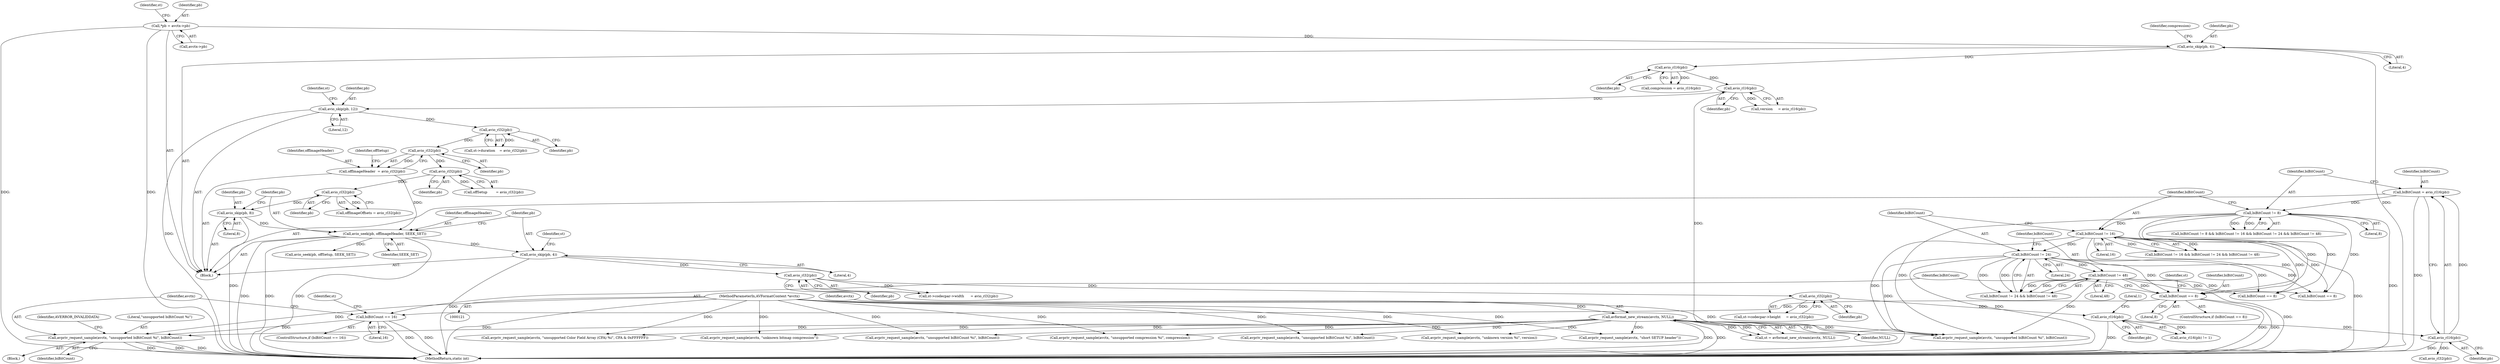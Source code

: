 digraph "0_FFmpeg_7e80b63ecd259d69d383623e75b318bf2bd491f6@pointer" {
"1000582" [label="(Call,avpriv_request_sample(avctx, \"unsupported biBitCount %i\", biBitCount))"];
"1000144" [label="(Call,avformat_new_stream(avctx, NULL))"];
"1000122" [label="(MethodParameterIn,AVFormatContext *avctx)"];
"1000569" [label="(Call,biBitCount == 16)"];
"1000556" [label="(Call,biBitCount == 8)"];
"1000264" [label="(Call,biBitCount != 24)"];
"1000260" [label="(Call,biBitCount != 16)"];
"1000256" [label="(Call,biBitCount != 8)"];
"1000250" [label="(Call,biBitCount = avio_rl16(pb))"];
"1000252" [label="(Call,avio_rl16(pb))"];
"1000245" [label="(Call,avio_rl16(pb))"];
"1000241" [label="(Call,avio_rl32(pb))"];
"1000233" [label="(Call,avio_rl32(pb))"];
"1000224" [label="(Call,avio_skip(pb, 4))"];
"1000220" [label="(Call,avio_seek(pb, offImageHeader, SEEK_SET))"];
"1000217" [label="(Call,avio_skip(pb, 8))"];
"1000215" [label="(Call,avio_rl32(pb))"];
"1000211" [label="(Call,avio_rl32(pb))"];
"1000207" [label="(Call,avio_rl32(pb))"];
"1000203" [label="(Call,avio_rl32(pb))"];
"1000196" [label="(Call,avio_skip(pb, 12))"];
"1000183" [label="(Call,avio_rl16(pb))"];
"1000179" [label="(Call,avio_rl16(pb))"];
"1000174" [label="(Call,avio_skip(pb, 4))"];
"1000125" [label="(Call,*pb = avctx->pb)"];
"1000205" [label="(Call,offImageHeader  = avio_rl32(pb))"];
"1000267" [label="(Call,biBitCount != 48)"];
"1000265" [label="(Identifier,biBitCount)"];
"1000199" [label="(Call,st->duration    = avio_rl32(pb))"];
"1000235" [label="(Call,st->codecpar->height     = avio_rl32(pb))"];
"1000197" [label="(Identifier,pb)"];
"1000180" [label="(Identifier,pb)"];
"1000127" [label="(Call,avctx->pb)"];
"1000207" [label="(Call,avio_rl32(pb))"];
"1000230" [label="(Identifier,st)"];
"1000582" [label="(Call,avpriv_request_sample(avctx, \"unsupported biBitCount %i\", biBitCount))"];
"1000555" [label="(ControlStructure,if (biBitCount == 8))"];
"1000176" [label="(Literal,4)"];
"1000635" [label="(Call,avpriv_request_sample(avctx, \"unsupported compression %i\", compression))"];
"1000568" [label="(ControlStructure,if (biBitCount == 16))"];
"1000485" [label="(Call,biBitCount == 8)"];
"1000175" [label="(Identifier,pb)"];
"1000218" [label="(Identifier,pb)"];
"1000271" [label="(Call,avpriv_request_sample(avctx, \"unsupported biBitCount %i\", biBitCount))"];
"1000122" [label="(MethodParameterIn,AVFormatContext *avctx)"];
"1000226" [label="(Literal,4)"];
"1000206" [label="(Identifier,offImageHeader)"];
"1000591" [label="(Call,biBitCount == 8)"];
"1000625" [label="(Call,avpriv_request_sample(avctx, \"unsupported Color Field Array (CFA) %i\", CFA & 0xFFFFFF))"];
"1000125" [label="(Call,*pb = avctx->pb)"];
"1000204" [label="(Identifier,pb)"];
"1000583" [label="(Identifier,avctx)"];
"1000179" [label="(Call,avio_rl16(pb))"];
"1000587" [label="(Identifier,AVERROR_INVALIDDATA)"];
"1000144" [label="(Call,avformat_new_stream(avctx, NULL))"];
"1000266" [label="(Literal,24)"];
"1000569" [label="(Call,biBitCount == 16)"];
"1000212" [label="(Identifier,pb)"];
"1000205" [label="(Call,offImageHeader  = avio_rl32(pb))"];
"1000174" [label="(Call,avio_skip(pb, 4))"];
"1000256" [label="(Call,biBitCount != 8)"];
"1000253" [label="(Identifier,pb)"];
"1000311" [label="(Call,avio_seek(pb, offSetup, SEEK_SET))"];
"1000178" [label="(Identifier,compression)"];
"1000255" [label="(Call,biBitCount != 8 && biBitCount != 16 && biBitCount != 24 && biBitCount != 48)"];
"1000774" [label="(MethodReturn,static int)"];
"1000581" [label="(Block,)"];
"1000227" [label="(Call,st->codecpar->width      = avio_rl32(pb))"];
"1000216" [label="(Identifier,pb)"];
"1000246" [label="(Identifier,pb)"];
"1000224" [label="(Call,avio_skip(pb, 4))"];
"1000222" [label="(Identifier,offImageHeader)"];
"1000259" [label="(Call,biBitCount != 16 && biBitCount != 24 && biBitCount != 48)"];
"1000217" [label="(Call,avio_skip(pb, 8))"];
"1000617" [label="(Call,avpriv_request_sample(avctx, \"unsupported biBitCount %i\", biBitCount))"];
"1000201" [label="(Identifier,st)"];
"1000234" [label="(Identifier,pb)"];
"1000209" [label="(Call,offSetup        = avio_rl32(pb))"];
"1000143" [label="(Identifier,st)"];
"1000126" [label="(Identifier,pb)"];
"1000268" [label="(Identifier,biBitCount)"];
"1000571" [label="(Literal,16)"];
"1000184" [label="(Identifier,pb)"];
"1000142" [label="(Call,st = avformat_new_stream(avctx, NULL))"];
"1000244" [label="(Call,avio_rl16(pb) != 1)"];
"1000221" [label="(Identifier,pb)"];
"1000264" [label="(Call,biBitCount != 24)"];
"1000537" [label="(Call,avpriv_request_sample(avctx, \"unsupported biBitCount %i\", biBitCount))"];
"1000585" [label="(Identifier,biBitCount)"];
"1000570" [label="(Identifier,biBitCount)"];
"1000190" [label="(Call,avpriv_request_sample(avctx, \"unknown version %i\", version))"];
"1000208" [label="(Identifier,pb)"];
"1000257" [label="(Identifier,biBitCount)"];
"1000211" [label="(Call,avio_rl32(pb))"];
"1000263" [label="(Call,biBitCount != 24 && biBitCount != 48)"];
"1000241" [label="(Call,avio_rl32(pb))"];
"1000198" [label="(Literal,12)"];
"1000183" [label="(Call,avio_rl16(pb))"];
"1000210" [label="(Identifier,offSetup)"];
"1000334" [label="(Call,avpriv_request_sample(avctx, \"short SETUP header\"))"];
"1000576" [label="(Identifier,st)"];
"1000203" [label="(Call,avio_rl32(pb))"];
"1000252" [label="(Call,avio_rl16(pb))"];
"1000233" [label="(Call,avio_rl32(pb))"];
"1000177" [label="(Call,compression = avio_rl16(pb))"];
"1000584" [label="(Literal,\"unsupported biBitCount %i\")"];
"1000146" [label="(Identifier,NULL)"];
"1000556" [label="(Call,biBitCount == 8)"];
"1000558" [label="(Literal,8)"];
"1000247" [label="(Literal,1)"];
"1000563" [label="(Identifier,st)"];
"1000220" [label="(Call,avio_seek(pb, offImageHeader, SEEK_SET))"];
"1000219" [label="(Literal,8)"];
"1000145" [label="(Identifier,avctx)"];
"1000267" [label="(Call,biBitCount != 48)"];
"1000223" [label="(Identifier,SEEK_SET)"];
"1000303" [label="(Call,avpriv_request_sample(avctx, \"unknown bitmap compression\"))"];
"1000278" [label="(Call,avio_rl32(pb))"];
"1000242" [label="(Identifier,pb)"];
"1000557" [label="(Identifier,biBitCount)"];
"1000251" [label="(Identifier,biBitCount)"];
"1000196" [label="(Call,avio_skip(pb, 12))"];
"1000225" [label="(Identifier,pb)"];
"1000213" [label="(Call,offImageOffsets = avio_rl32(pb))"];
"1000258" [label="(Literal,8)"];
"1000123" [label="(Block,)"];
"1000260" [label="(Call,biBitCount != 16)"];
"1000262" [label="(Literal,16)"];
"1000269" [label="(Literal,48)"];
"1000261" [label="(Identifier,biBitCount)"];
"1000181" [label="(Call,version     = avio_rl16(pb))"];
"1000245" [label="(Call,avio_rl16(pb))"];
"1000250" [label="(Call,biBitCount = avio_rl16(pb))"];
"1000215" [label="(Call,avio_rl32(pb))"];
"1000582" -> "1000581"  [label="AST: "];
"1000582" -> "1000585"  [label="CFG: "];
"1000583" -> "1000582"  [label="AST: "];
"1000584" -> "1000582"  [label="AST: "];
"1000585" -> "1000582"  [label="AST: "];
"1000587" -> "1000582"  [label="CFG: "];
"1000582" -> "1000774"  [label="DDG: "];
"1000582" -> "1000774"  [label="DDG: "];
"1000582" -> "1000774"  [label="DDG: "];
"1000144" -> "1000582"  [label="DDG: "];
"1000122" -> "1000582"  [label="DDG: "];
"1000569" -> "1000582"  [label="DDG: "];
"1000144" -> "1000142"  [label="AST: "];
"1000144" -> "1000146"  [label="CFG: "];
"1000145" -> "1000144"  [label="AST: "];
"1000146" -> "1000144"  [label="AST: "];
"1000142" -> "1000144"  [label="CFG: "];
"1000144" -> "1000774"  [label="DDG: "];
"1000144" -> "1000774"  [label="DDG: "];
"1000144" -> "1000142"  [label="DDG: "];
"1000144" -> "1000142"  [label="DDG: "];
"1000122" -> "1000144"  [label="DDG: "];
"1000144" -> "1000190"  [label="DDG: "];
"1000144" -> "1000271"  [label="DDG: "];
"1000144" -> "1000303"  [label="DDG: "];
"1000144" -> "1000334"  [label="DDG: "];
"1000144" -> "1000537"  [label="DDG: "];
"1000144" -> "1000617"  [label="DDG: "];
"1000144" -> "1000625"  [label="DDG: "];
"1000144" -> "1000635"  [label="DDG: "];
"1000122" -> "1000121"  [label="AST: "];
"1000122" -> "1000774"  [label="DDG: "];
"1000122" -> "1000190"  [label="DDG: "];
"1000122" -> "1000271"  [label="DDG: "];
"1000122" -> "1000303"  [label="DDG: "];
"1000122" -> "1000334"  [label="DDG: "];
"1000122" -> "1000537"  [label="DDG: "];
"1000122" -> "1000617"  [label="DDG: "];
"1000122" -> "1000625"  [label="DDG: "];
"1000122" -> "1000635"  [label="DDG: "];
"1000569" -> "1000568"  [label="AST: "];
"1000569" -> "1000571"  [label="CFG: "];
"1000570" -> "1000569"  [label="AST: "];
"1000571" -> "1000569"  [label="AST: "];
"1000576" -> "1000569"  [label="CFG: "];
"1000583" -> "1000569"  [label="CFG: "];
"1000569" -> "1000774"  [label="DDG: "];
"1000569" -> "1000774"  [label="DDG: "];
"1000556" -> "1000569"  [label="DDG: "];
"1000556" -> "1000555"  [label="AST: "];
"1000556" -> "1000558"  [label="CFG: "];
"1000557" -> "1000556"  [label="AST: "];
"1000558" -> "1000556"  [label="AST: "];
"1000563" -> "1000556"  [label="CFG: "];
"1000570" -> "1000556"  [label="CFG: "];
"1000556" -> "1000774"  [label="DDG: "];
"1000556" -> "1000774"  [label="DDG: "];
"1000264" -> "1000556"  [label="DDG: "];
"1000267" -> "1000556"  [label="DDG: "];
"1000256" -> "1000556"  [label="DDG: "];
"1000260" -> "1000556"  [label="DDG: "];
"1000264" -> "1000263"  [label="AST: "];
"1000264" -> "1000266"  [label="CFG: "];
"1000265" -> "1000264"  [label="AST: "];
"1000266" -> "1000264"  [label="AST: "];
"1000268" -> "1000264"  [label="CFG: "];
"1000263" -> "1000264"  [label="CFG: "];
"1000264" -> "1000774"  [label="DDG: "];
"1000264" -> "1000263"  [label="DDG: "];
"1000264" -> "1000263"  [label="DDG: "];
"1000260" -> "1000264"  [label="DDG: "];
"1000264" -> "1000267"  [label="DDG: "];
"1000264" -> "1000271"  [label="DDG: "];
"1000264" -> "1000485"  [label="DDG: "];
"1000264" -> "1000591"  [label="DDG: "];
"1000260" -> "1000259"  [label="AST: "];
"1000260" -> "1000262"  [label="CFG: "];
"1000261" -> "1000260"  [label="AST: "];
"1000262" -> "1000260"  [label="AST: "];
"1000265" -> "1000260"  [label="CFG: "];
"1000259" -> "1000260"  [label="CFG: "];
"1000260" -> "1000774"  [label="DDG: "];
"1000260" -> "1000259"  [label="DDG: "];
"1000260" -> "1000259"  [label="DDG: "];
"1000256" -> "1000260"  [label="DDG: "];
"1000260" -> "1000271"  [label="DDG: "];
"1000260" -> "1000485"  [label="DDG: "];
"1000260" -> "1000591"  [label="DDG: "];
"1000256" -> "1000255"  [label="AST: "];
"1000256" -> "1000258"  [label="CFG: "];
"1000257" -> "1000256"  [label="AST: "];
"1000258" -> "1000256"  [label="AST: "];
"1000261" -> "1000256"  [label="CFG: "];
"1000255" -> "1000256"  [label="CFG: "];
"1000256" -> "1000774"  [label="DDG: "];
"1000256" -> "1000255"  [label="DDG: "];
"1000256" -> "1000255"  [label="DDG: "];
"1000250" -> "1000256"  [label="DDG: "];
"1000256" -> "1000271"  [label="DDG: "];
"1000256" -> "1000485"  [label="DDG: "];
"1000256" -> "1000591"  [label="DDG: "];
"1000250" -> "1000123"  [label="AST: "];
"1000250" -> "1000252"  [label="CFG: "];
"1000251" -> "1000250"  [label="AST: "];
"1000252" -> "1000250"  [label="AST: "];
"1000257" -> "1000250"  [label="CFG: "];
"1000250" -> "1000774"  [label="DDG: "];
"1000252" -> "1000250"  [label="DDG: "];
"1000252" -> "1000253"  [label="CFG: "];
"1000253" -> "1000252"  [label="AST: "];
"1000252" -> "1000774"  [label="DDG: "];
"1000245" -> "1000252"  [label="DDG: "];
"1000252" -> "1000278"  [label="DDG: "];
"1000245" -> "1000244"  [label="AST: "];
"1000245" -> "1000246"  [label="CFG: "];
"1000246" -> "1000245"  [label="AST: "];
"1000247" -> "1000245"  [label="CFG: "];
"1000245" -> "1000774"  [label="DDG: "];
"1000245" -> "1000244"  [label="DDG: "];
"1000241" -> "1000245"  [label="DDG: "];
"1000241" -> "1000235"  [label="AST: "];
"1000241" -> "1000242"  [label="CFG: "];
"1000242" -> "1000241"  [label="AST: "];
"1000235" -> "1000241"  [label="CFG: "];
"1000241" -> "1000235"  [label="DDG: "];
"1000233" -> "1000241"  [label="DDG: "];
"1000233" -> "1000227"  [label="AST: "];
"1000233" -> "1000234"  [label="CFG: "];
"1000234" -> "1000233"  [label="AST: "];
"1000227" -> "1000233"  [label="CFG: "];
"1000233" -> "1000227"  [label="DDG: "];
"1000224" -> "1000233"  [label="DDG: "];
"1000224" -> "1000123"  [label="AST: "];
"1000224" -> "1000226"  [label="CFG: "];
"1000225" -> "1000224"  [label="AST: "];
"1000226" -> "1000224"  [label="AST: "];
"1000230" -> "1000224"  [label="CFG: "];
"1000224" -> "1000774"  [label="DDG: "];
"1000220" -> "1000224"  [label="DDG: "];
"1000220" -> "1000123"  [label="AST: "];
"1000220" -> "1000223"  [label="CFG: "];
"1000221" -> "1000220"  [label="AST: "];
"1000222" -> "1000220"  [label="AST: "];
"1000223" -> "1000220"  [label="AST: "];
"1000225" -> "1000220"  [label="CFG: "];
"1000220" -> "1000774"  [label="DDG: "];
"1000220" -> "1000774"  [label="DDG: "];
"1000220" -> "1000774"  [label="DDG: "];
"1000217" -> "1000220"  [label="DDG: "];
"1000205" -> "1000220"  [label="DDG: "];
"1000220" -> "1000311"  [label="DDG: "];
"1000217" -> "1000123"  [label="AST: "];
"1000217" -> "1000219"  [label="CFG: "];
"1000218" -> "1000217"  [label="AST: "];
"1000219" -> "1000217"  [label="AST: "];
"1000221" -> "1000217"  [label="CFG: "];
"1000217" -> "1000774"  [label="DDG: "];
"1000215" -> "1000217"  [label="DDG: "];
"1000215" -> "1000213"  [label="AST: "];
"1000215" -> "1000216"  [label="CFG: "];
"1000216" -> "1000215"  [label="AST: "];
"1000213" -> "1000215"  [label="CFG: "];
"1000215" -> "1000213"  [label="DDG: "];
"1000211" -> "1000215"  [label="DDG: "];
"1000211" -> "1000209"  [label="AST: "];
"1000211" -> "1000212"  [label="CFG: "];
"1000212" -> "1000211"  [label="AST: "];
"1000209" -> "1000211"  [label="CFG: "];
"1000211" -> "1000209"  [label="DDG: "];
"1000207" -> "1000211"  [label="DDG: "];
"1000207" -> "1000205"  [label="AST: "];
"1000207" -> "1000208"  [label="CFG: "];
"1000208" -> "1000207"  [label="AST: "];
"1000205" -> "1000207"  [label="CFG: "];
"1000207" -> "1000205"  [label="DDG: "];
"1000203" -> "1000207"  [label="DDG: "];
"1000203" -> "1000199"  [label="AST: "];
"1000203" -> "1000204"  [label="CFG: "];
"1000204" -> "1000203"  [label="AST: "];
"1000199" -> "1000203"  [label="CFG: "];
"1000203" -> "1000199"  [label="DDG: "];
"1000196" -> "1000203"  [label="DDG: "];
"1000196" -> "1000123"  [label="AST: "];
"1000196" -> "1000198"  [label="CFG: "];
"1000197" -> "1000196"  [label="AST: "];
"1000198" -> "1000196"  [label="AST: "];
"1000201" -> "1000196"  [label="CFG: "];
"1000196" -> "1000774"  [label="DDG: "];
"1000183" -> "1000196"  [label="DDG: "];
"1000183" -> "1000181"  [label="AST: "];
"1000183" -> "1000184"  [label="CFG: "];
"1000184" -> "1000183"  [label="AST: "];
"1000181" -> "1000183"  [label="CFG: "];
"1000183" -> "1000774"  [label="DDG: "];
"1000183" -> "1000181"  [label="DDG: "];
"1000179" -> "1000183"  [label="DDG: "];
"1000179" -> "1000177"  [label="AST: "];
"1000179" -> "1000180"  [label="CFG: "];
"1000180" -> "1000179"  [label="AST: "];
"1000177" -> "1000179"  [label="CFG: "];
"1000179" -> "1000177"  [label="DDG: "];
"1000174" -> "1000179"  [label="DDG: "];
"1000174" -> "1000123"  [label="AST: "];
"1000174" -> "1000176"  [label="CFG: "];
"1000175" -> "1000174"  [label="AST: "];
"1000176" -> "1000174"  [label="AST: "];
"1000178" -> "1000174"  [label="CFG: "];
"1000174" -> "1000774"  [label="DDG: "];
"1000125" -> "1000174"  [label="DDG: "];
"1000125" -> "1000123"  [label="AST: "];
"1000125" -> "1000127"  [label="CFG: "];
"1000126" -> "1000125"  [label="AST: "];
"1000127" -> "1000125"  [label="AST: "];
"1000143" -> "1000125"  [label="CFG: "];
"1000125" -> "1000774"  [label="DDG: "];
"1000125" -> "1000774"  [label="DDG: "];
"1000205" -> "1000123"  [label="AST: "];
"1000206" -> "1000205"  [label="AST: "];
"1000210" -> "1000205"  [label="CFG: "];
"1000267" -> "1000263"  [label="AST: "];
"1000267" -> "1000269"  [label="CFG: "];
"1000268" -> "1000267"  [label="AST: "];
"1000269" -> "1000267"  [label="AST: "];
"1000263" -> "1000267"  [label="CFG: "];
"1000267" -> "1000774"  [label="DDG: "];
"1000267" -> "1000263"  [label="DDG: "];
"1000267" -> "1000263"  [label="DDG: "];
"1000267" -> "1000271"  [label="DDG: "];
"1000267" -> "1000485"  [label="DDG: "];
"1000267" -> "1000591"  [label="DDG: "];
}
